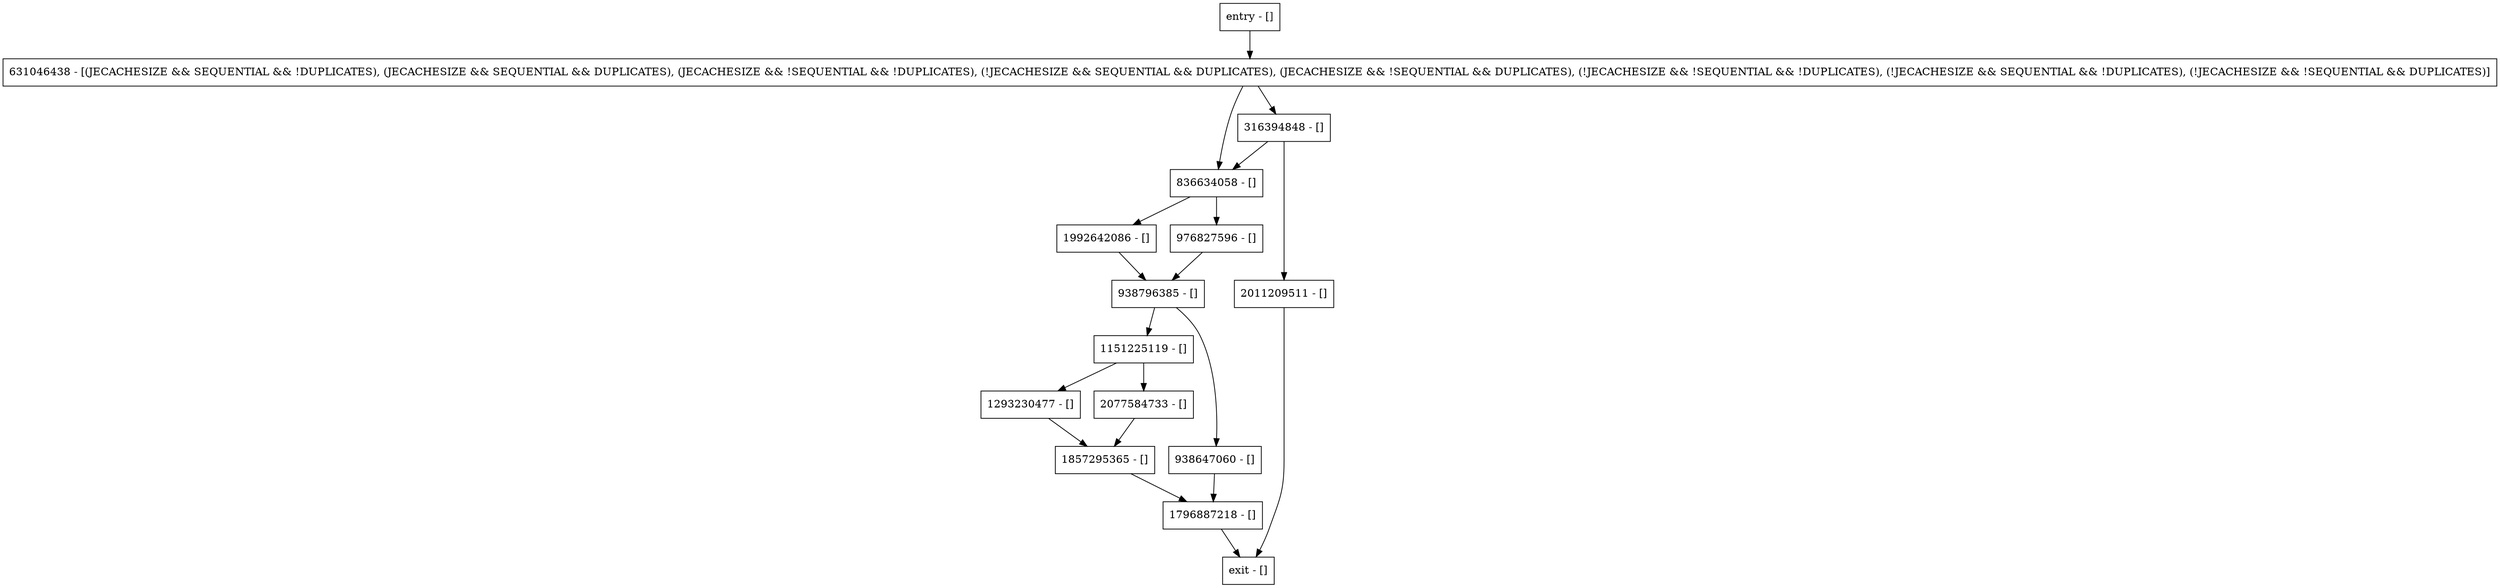 digraph updateRecord {
node [shape=record];
631046438 [label="631046438 - [(JECACHESIZE && SEQUENTIAL && !DUPLICATES), (JECACHESIZE && SEQUENTIAL && DUPLICATES), (JECACHESIZE && !SEQUENTIAL && !DUPLICATES), (!JECACHESIZE && SEQUENTIAL && DUPLICATES), (JECACHESIZE && !SEQUENTIAL && DUPLICATES), (!JECACHESIZE && !SEQUENTIAL && !DUPLICATES), (!JECACHESIZE && SEQUENTIAL && !DUPLICATES), (!JECACHESIZE && !SEQUENTIAL && DUPLICATES)]"];
1151225119 [label="1151225119 - []"];
1992642086 [label="1992642086 - []"];
1293230477 [label="1293230477 - []"];
836634058 [label="836634058 - []"];
2077584733 [label="2077584733 - []"];
1857295365 [label="1857295365 - []"];
316394848 [label="316394848 - []"];
entry [label="entry - []"];
exit [label="exit - []"];
2011209511 [label="2011209511 - []"];
1796887218 [label="1796887218 - []"];
938796385 [label="938796385 - []"];
976827596 [label="976827596 - []"];
938647060 [label="938647060 - []"];
entry;
exit;
631046438 -> 836634058;
631046438 -> 316394848;
1151225119 -> 1293230477;
1151225119 -> 2077584733;
1992642086 -> 938796385;
1293230477 -> 1857295365;
836634058 -> 1992642086;
836634058 -> 976827596;
2077584733 -> 1857295365;
1857295365 -> 1796887218;
316394848 -> 2011209511;
316394848 -> 836634058;
entry -> 631046438;
2011209511 -> exit;
1796887218 -> exit;
938796385 -> 1151225119;
938796385 -> 938647060;
976827596 -> 938796385;
938647060 -> 1796887218;
}
